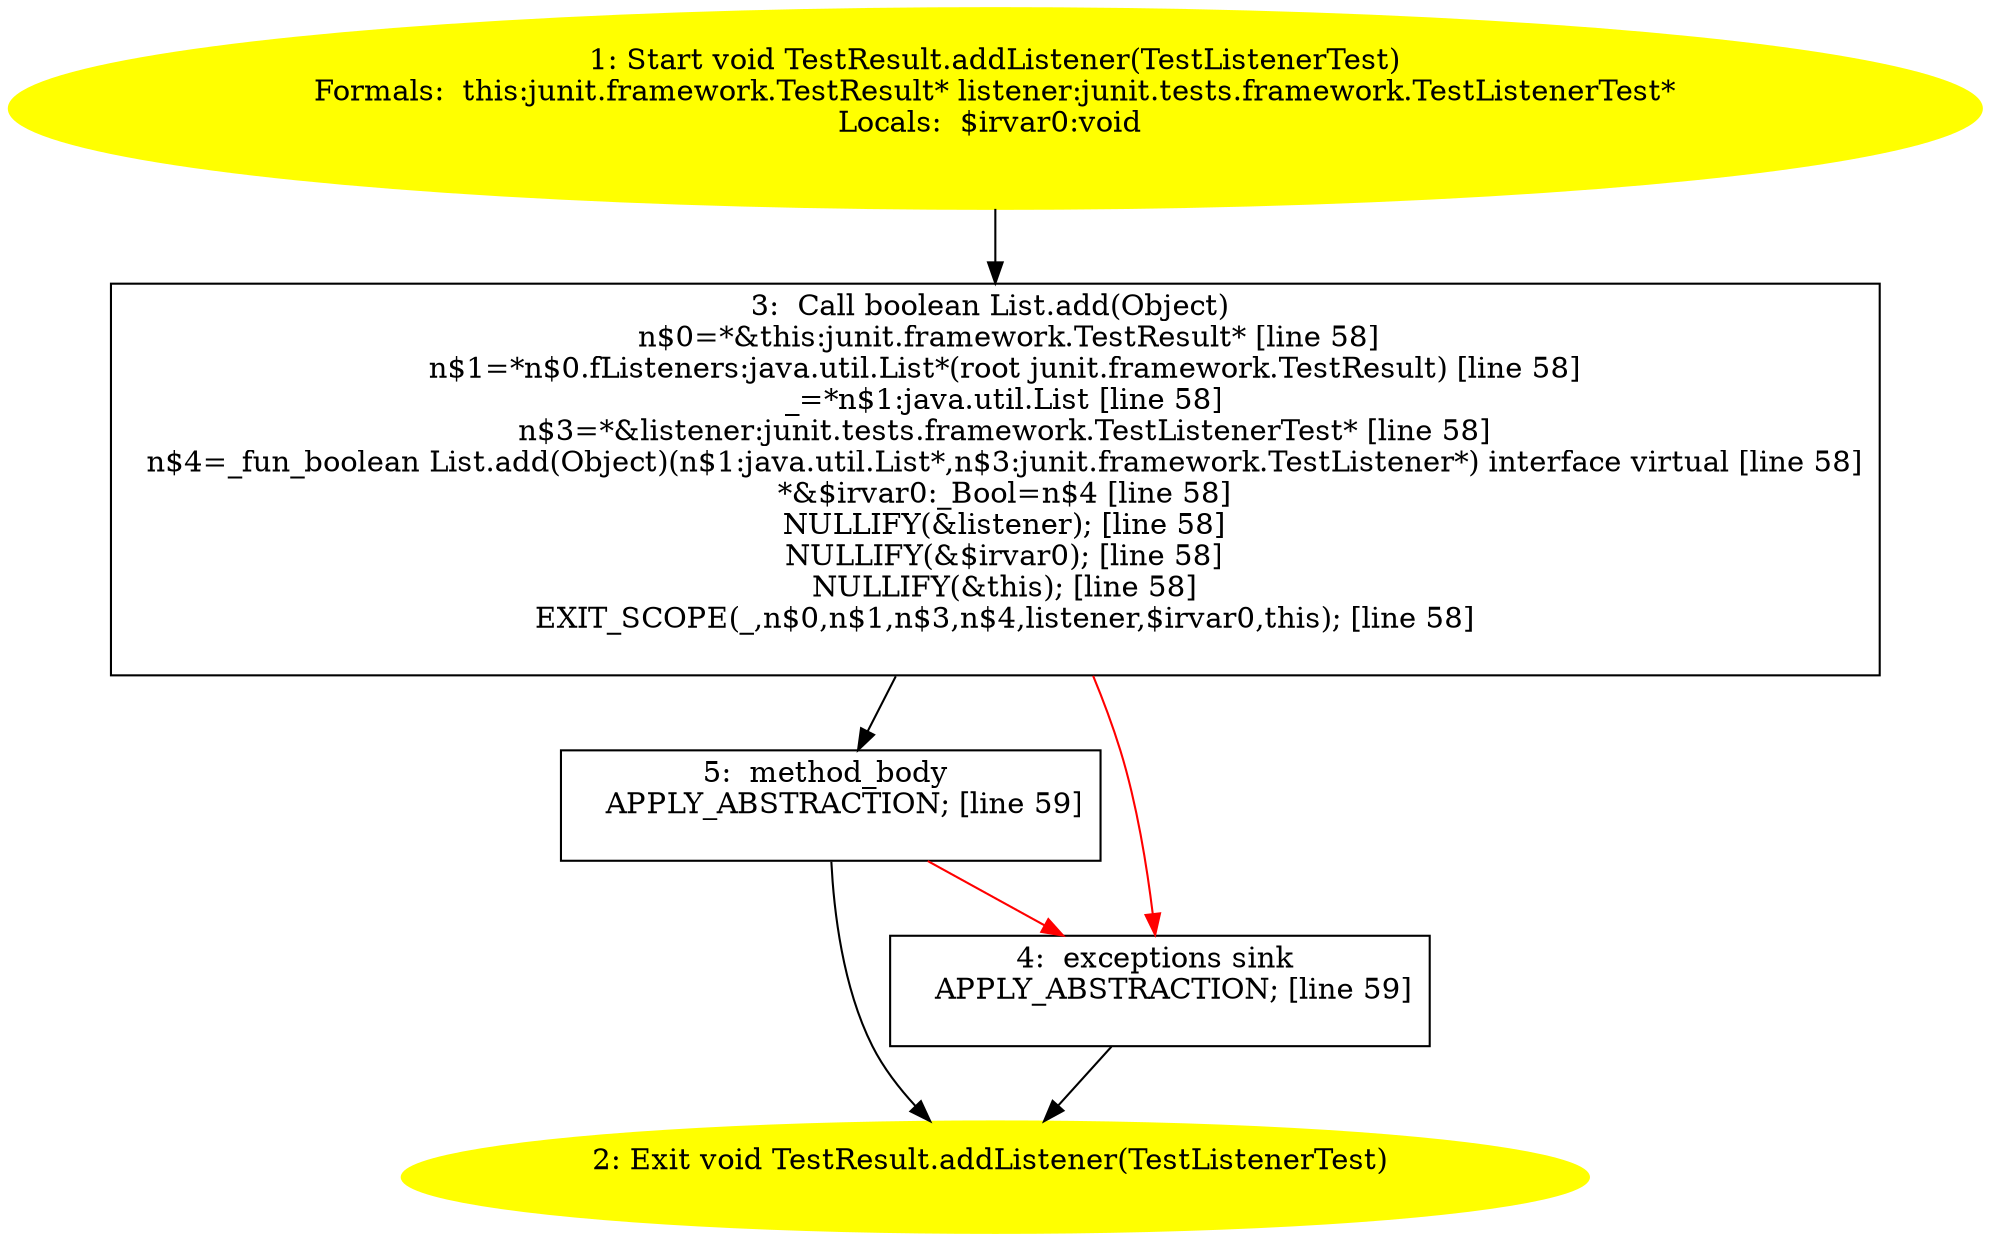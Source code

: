 /* @generated */
digraph cfg {
"junit.framework.TestResult.addListener(junit.tests.framework.TestListenerTest):void.d33d751c3954dc6f93a391c518a8a6bd_1" [label="1: Start void TestResult.addListener(TestListenerTest)\nFormals:  this:junit.framework.TestResult* listener:junit.tests.framework.TestListenerTest*\nLocals:  $irvar0:void \n  " color=yellow style=filled]
	

	 "junit.framework.TestResult.addListener(junit.tests.framework.TestListenerTest):void.d33d751c3954dc6f93a391c518a8a6bd_1" -> "junit.framework.TestResult.addListener(junit.tests.framework.TestListenerTest):void.d33d751c3954dc6f93a391c518a8a6bd_3" ;
"junit.framework.TestResult.addListener(junit.tests.framework.TestListenerTest):void.d33d751c3954dc6f93a391c518a8a6bd_2" [label="2: Exit void TestResult.addListener(TestListenerTest) \n  " color=yellow style=filled]
	

"junit.framework.TestResult.addListener(junit.tests.framework.TestListenerTest):void.d33d751c3954dc6f93a391c518a8a6bd_3" [label="3:  Call boolean List.add(Object) \n   n$0=*&this:junit.framework.TestResult* [line 58]\n  n$1=*n$0.fListeners:java.util.List*(root junit.framework.TestResult) [line 58]\n  _=*n$1:java.util.List [line 58]\n  n$3=*&listener:junit.tests.framework.TestListenerTest* [line 58]\n  n$4=_fun_boolean List.add(Object)(n$1:java.util.List*,n$3:junit.framework.TestListener*) interface virtual [line 58]\n  *&$irvar0:_Bool=n$4 [line 58]\n  NULLIFY(&listener); [line 58]\n  NULLIFY(&$irvar0); [line 58]\n  NULLIFY(&this); [line 58]\n  EXIT_SCOPE(_,n$0,n$1,n$3,n$4,listener,$irvar0,this); [line 58]\n " shape="box"]
	

	 "junit.framework.TestResult.addListener(junit.tests.framework.TestListenerTest):void.d33d751c3954dc6f93a391c518a8a6bd_3" -> "junit.framework.TestResult.addListener(junit.tests.framework.TestListenerTest):void.d33d751c3954dc6f93a391c518a8a6bd_5" ;
	 "junit.framework.TestResult.addListener(junit.tests.framework.TestListenerTest):void.d33d751c3954dc6f93a391c518a8a6bd_3" -> "junit.framework.TestResult.addListener(junit.tests.framework.TestListenerTest):void.d33d751c3954dc6f93a391c518a8a6bd_4" [color="red" ];
"junit.framework.TestResult.addListener(junit.tests.framework.TestListenerTest):void.d33d751c3954dc6f93a391c518a8a6bd_4" [label="4:  exceptions sink \n   APPLY_ABSTRACTION; [line 59]\n " shape="box"]
	

	 "junit.framework.TestResult.addListener(junit.tests.framework.TestListenerTest):void.d33d751c3954dc6f93a391c518a8a6bd_4" -> "junit.framework.TestResult.addListener(junit.tests.framework.TestListenerTest):void.d33d751c3954dc6f93a391c518a8a6bd_2" ;
"junit.framework.TestResult.addListener(junit.tests.framework.TestListenerTest):void.d33d751c3954dc6f93a391c518a8a6bd_5" [label="5:  method_body \n   APPLY_ABSTRACTION; [line 59]\n " shape="box"]
	

	 "junit.framework.TestResult.addListener(junit.tests.framework.TestListenerTest):void.d33d751c3954dc6f93a391c518a8a6bd_5" -> "junit.framework.TestResult.addListener(junit.tests.framework.TestListenerTest):void.d33d751c3954dc6f93a391c518a8a6bd_2" ;
	 "junit.framework.TestResult.addListener(junit.tests.framework.TestListenerTest):void.d33d751c3954dc6f93a391c518a8a6bd_5" -> "junit.framework.TestResult.addListener(junit.tests.framework.TestListenerTest):void.d33d751c3954dc6f93a391c518a8a6bd_4" [color="red" ];
}

